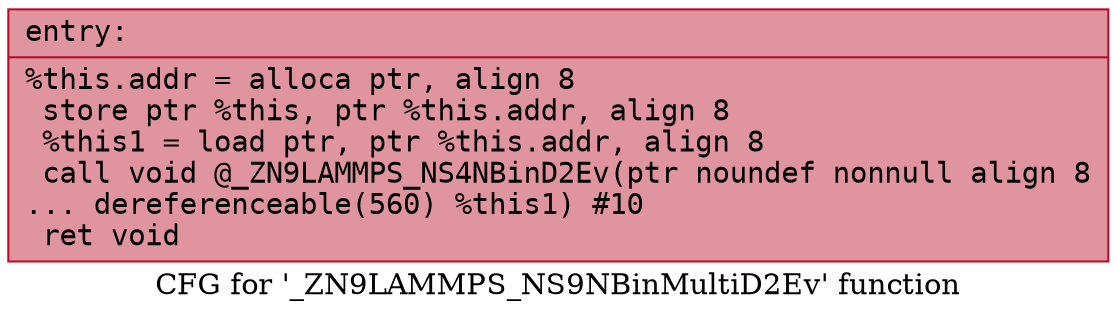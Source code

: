 digraph "CFG for '_ZN9LAMMPS_NS9NBinMultiD2Ev' function" {
	label="CFG for '_ZN9LAMMPS_NS9NBinMultiD2Ev' function";

	Node0x55627228f9e0 [shape=record,color="#b70d28ff", style=filled, fillcolor="#b70d2870" fontname="Courier",label="{entry:\l|  %this.addr = alloca ptr, align 8\l  store ptr %this, ptr %this.addr, align 8\l  %this1 = load ptr, ptr %this.addr, align 8\l  call void @_ZN9LAMMPS_NS4NBinD2Ev(ptr noundef nonnull align 8\l... dereferenceable(560) %this1) #10\l  ret void\l}"];
}
